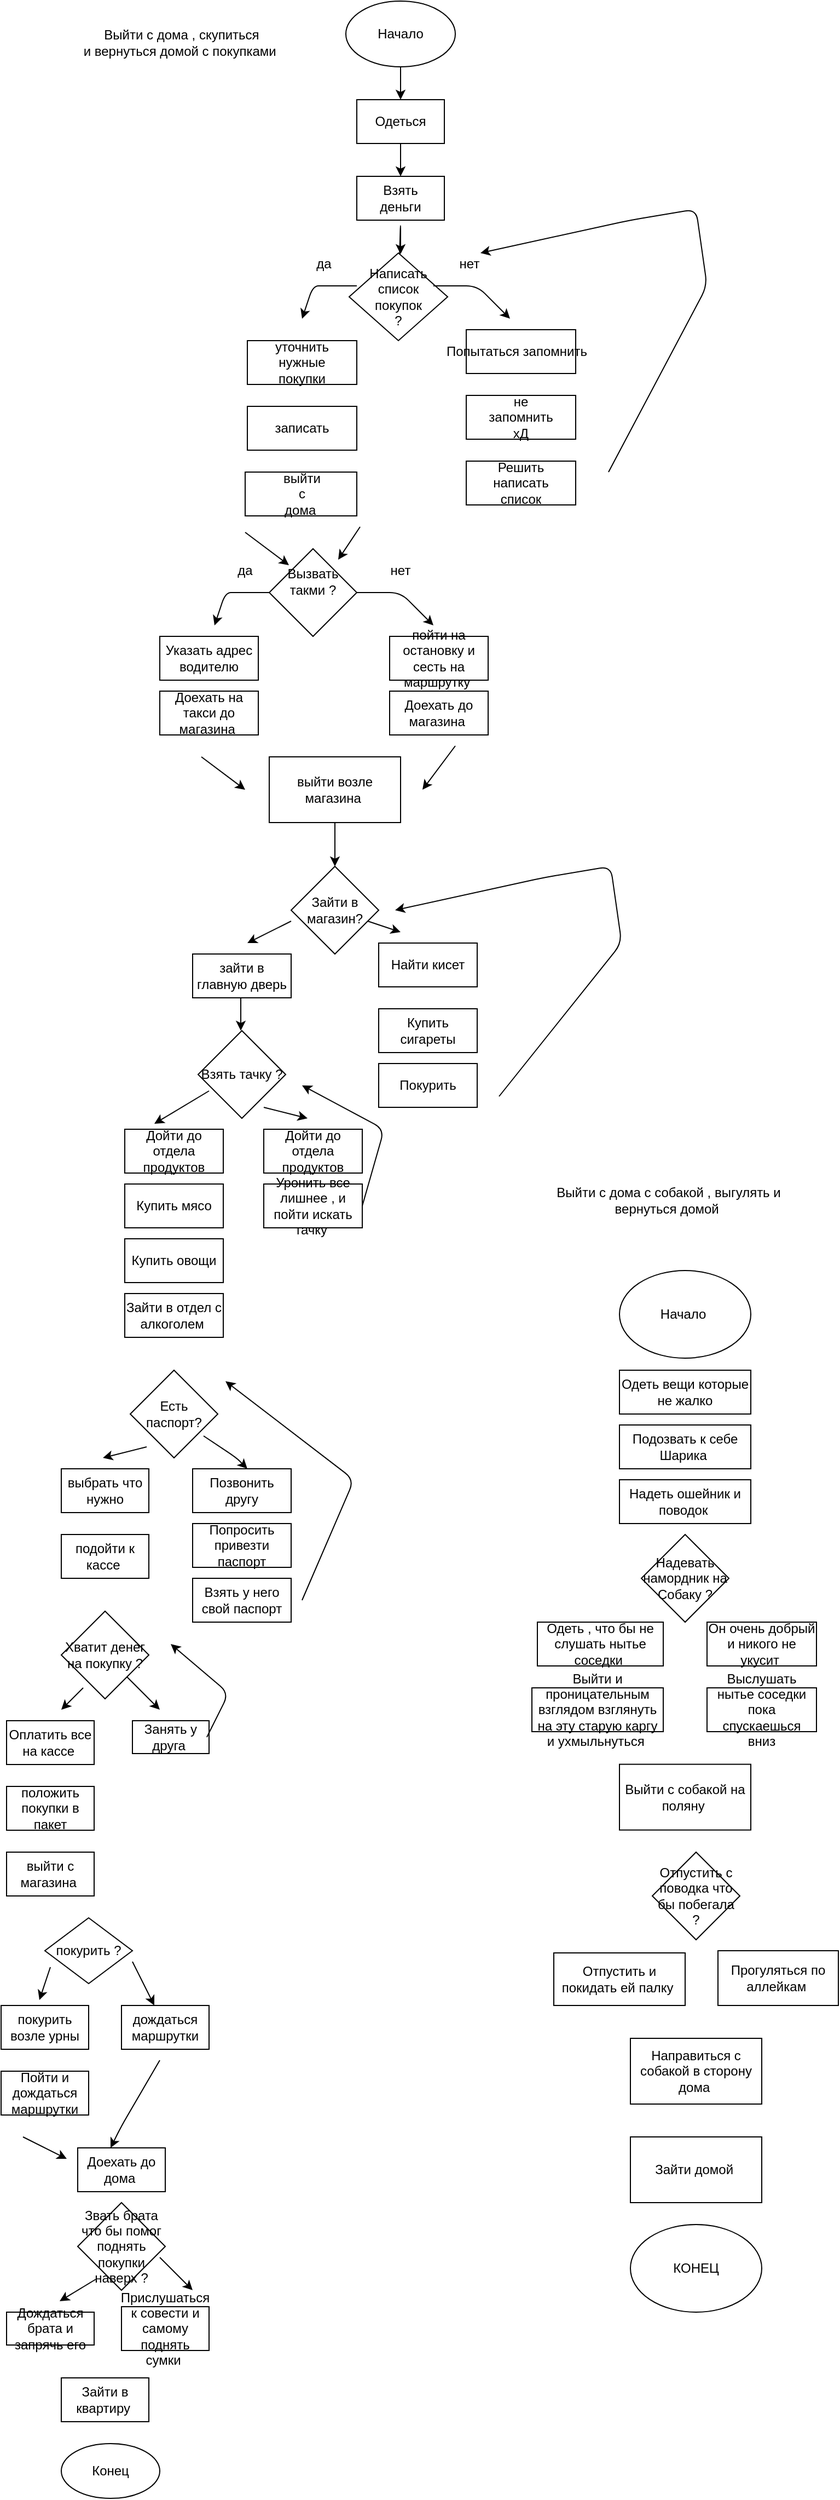 <mxfile version="11.2.5" type="google" pages="1"><diagram id="AWV1VASOKq-b2EnKYfPN" name="Page-1"><mxGraphModel dx="1038" dy="550" grid="1" gridSize="10" guides="1" tooltips="1" connect="1" arrows="1" fold="1" page="1" pageScale="1" pageWidth="827" pageHeight="1169" math="0" shadow="0"><root><mxCell id="0"/><mxCell id="1" parent="0"/><mxCell id="KaWa3QV-kQAI-CcQZl_l-1" value="" style="ellipse;whiteSpace=wrap;html=1;" vertex="1" parent="1"><mxGeometry x="320" y="10" width="100" height="60" as="geometry"/></mxCell><mxCell id="KaWa3QV-kQAI-CcQZl_l-3" value="Начало" style="text;html=1;strokeColor=none;fillColor=none;align=center;verticalAlign=middle;whiteSpace=wrap;rounded=0;" vertex="1" parent="1"><mxGeometry x="350" y="25" width="40" height="30" as="geometry"/></mxCell><mxCell id="KaWa3QV-kQAI-CcQZl_l-4" value="" style="endArrow=classic;html=1;exitX=0.5;exitY=1;exitDx=0;exitDy=0;" edge="1" parent="1" source="KaWa3QV-kQAI-CcQZl_l-1"><mxGeometry width="50" height="50" relative="1" as="geometry"><mxPoint x="320" y="140" as="sourcePoint"/><mxPoint x="370" y="100" as="targetPoint"/></mxGeometry></mxCell><mxCell id="KaWa3QV-kQAI-CcQZl_l-5" value="" style="rounded=0;whiteSpace=wrap;html=1;" vertex="1" parent="1"><mxGeometry x="330" y="100" width="80" height="40" as="geometry"/></mxCell><mxCell id="KaWa3QV-kQAI-CcQZl_l-6" value="Одеться" style="text;html=1;strokeColor=none;fillColor=none;align=center;verticalAlign=middle;whiteSpace=wrap;rounded=0;" vertex="1" parent="1"><mxGeometry x="350" y="110" width="40" height="20" as="geometry"/></mxCell><mxCell id="KaWa3QV-kQAI-CcQZl_l-7" value="" style="endArrow=classic;html=1;exitX=0.5;exitY=1;exitDx=0;exitDy=0;" edge="1" parent="1" source="KaWa3QV-kQAI-CcQZl_l-5"><mxGeometry width="50" height="50" relative="1" as="geometry"><mxPoint x="320" y="210" as="sourcePoint"/><mxPoint x="370" y="170" as="targetPoint"/></mxGeometry></mxCell><mxCell id="KaWa3QV-kQAI-CcQZl_l-8" value="" style="rounded=0;whiteSpace=wrap;html=1;" vertex="1" parent="1"><mxGeometry x="330" y="170" width="80" height="40" as="geometry"/></mxCell><mxCell id="KaWa3QV-kQAI-CcQZl_l-9" value="Взять деньги" style="text;html=1;strokeColor=none;fillColor=none;align=center;verticalAlign=middle;whiteSpace=wrap;rounded=0;" vertex="1" parent="1"><mxGeometry x="350" y="180" width="40" height="20" as="geometry"/></mxCell><mxCell id="KaWa3QV-kQAI-CcQZl_l-10" value="" style="rhombus;whiteSpace=wrap;html=1;" vertex="1" parent="1"><mxGeometry x="323" y="240" width="90" height="80" as="geometry"/></mxCell><mxCell id="KaWa3QV-kQAI-CcQZl_l-11" value="" style="endArrow=classic;html=1;" edge="1" parent="1" source="KaWa3QV-kQAI-CcQZl_l-10"><mxGeometry width="50" height="50" relative="1" as="geometry"><mxPoint x="320" y="390" as="sourcePoint"/><mxPoint x="370" y="241" as="targetPoint"/><Array as="points"><mxPoint x="370" y="210"/></Array></mxGeometry></mxCell><mxCell id="KaWa3QV-kQAI-CcQZl_l-12" value="Написать список покупок ?" style="text;html=1;strokeColor=none;fillColor=none;align=center;verticalAlign=middle;whiteSpace=wrap;rounded=0;" vertex="1" parent="1"><mxGeometry x="348" y="270" width="40" height="20" as="geometry"/></mxCell><mxCell id="KaWa3QV-kQAI-CcQZl_l-13" value="" style="endArrow=classic;html=1;" edge="1" parent="1"><mxGeometry width="50" height="50" relative="1" as="geometry"><mxPoint x="330" y="270" as="sourcePoint"/><mxPoint x="280" y="300" as="targetPoint"/><Array as="points"><mxPoint x="310" y="270"/><mxPoint x="290" y="270"/></Array></mxGeometry></mxCell><mxCell id="KaWa3QV-kQAI-CcQZl_l-15" value="" style="endArrow=classic;html=1;" edge="1" parent="1"><mxGeometry width="50" height="50" relative="1" as="geometry"><mxPoint x="400" y="270" as="sourcePoint"/><mxPoint x="470" y="300" as="targetPoint"/><Array as="points"><mxPoint x="440" y="270"/></Array></mxGeometry></mxCell><mxCell id="KaWa3QV-kQAI-CcQZl_l-16" value="да" style="text;html=1;strokeColor=none;fillColor=none;align=center;verticalAlign=middle;whiteSpace=wrap;rounded=0;" vertex="1" parent="1"><mxGeometry x="280" y="240" width="40" height="20" as="geometry"/></mxCell><mxCell id="KaWa3QV-kQAI-CcQZl_l-17" value="нет" style="text;html=1;strokeColor=none;fillColor=none;align=center;verticalAlign=middle;whiteSpace=wrap;rounded=0;" vertex="1" parent="1"><mxGeometry x="413" y="240" width="40" height="20" as="geometry"/></mxCell><mxCell id="KaWa3QV-kQAI-CcQZl_l-18" value="" style="rounded=0;whiteSpace=wrap;html=1;" vertex="1" parent="1"><mxGeometry x="430" y="310" width="100" height="40" as="geometry"/></mxCell><mxCell id="KaWa3QV-kQAI-CcQZl_l-19" value="" style="rounded=0;whiteSpace=wrap;html=1;" vertex="1" parent="1"><mxGeometry x="430" y="370" width="100" height="40" as="geometry"/></mxCell><mxCell id="KaWa3QV-kQAI-CcQZl_l-20" value="" style="rounded=0;whiteSpace=wrap;html=1;" vertex="1" parent="1"><mxGeometry x="430" y="430" width="100" height="40" as="geometry"/></mxCell><mxCell id="KaWa3QV-kQAI-CcQZl_l-21" value="" style="endArrow=classic;html=1;entryX=0.75;entryY=0;entryDx=0;entryDy=0;" edge="1" parent="1" target="KaWa3QV-kQAI-CcQZl_l-17"><mxGeometry width="50" height="50" relative="1" as="geometry"><mxPoint x="560" y="440" as="sourcePoint"/><mxPoint x="590" y="215" as="targetPoint"/><Array as="points"><mxPoint x="650" y="270"/><mxPoint x="640" y="200"/><mxPoint x="580" y="210"/></Array></mxGeometry></mxCell><mxCell id="KaWa3QV-kQAI-CcQZl_l-22" value="Попытаться запомнить&amp;nbsp;" style="text;html=1;resizable=0;points=[];autosize=1;align=left;verticalAlign=top;spacingTop=-4;" vertex="1" parent="1"><mxGeometry x="410" y="320" width="150" height="20" as="geometry"/></mxCell><mxCell id="KaWa3QV-kQAI-CcQZl_l-23" value="" style="rounded=0;whiteSpace=wrap;html=1;" vertex="1" parent="1"><mxGeometry x="230" y="320" width="100" height="40" as="geometry"/></mxCell><mxCell id="KaWa3QV-kQAI-CcQZl_l-24" value="" style="text;html=1;strokeColor=#000000;fillColor=#ffffff;align=center;verticalAlign=middle;whiteSpace=wrap;rounded=0;fontFamily=Helvetica;fontSize=12;fontColor=#000000;" vertex="1" parent="1"><mxGeometry x="230" y="380" width="100" height="40" as="geometry"/></mxCell><mxCell id="KaWa3QV-kQAI-CcQZl_l-25" value="" style="rounded=0;whiteSpace=wrap;html=1;" vertex="1" parent="1"><mxGeometry x="228" y="440" width="102" height="40" as="geometry"/></mxCell><mxCell id="KaWa3QV-kQAI-CcQZl_l-27" value="не запомнить хД" style="text;html=1;strokeColor=none;fillColor=none;align=center;verticalAlign=middle;whiteSpace=wrap;rounded=0;" vertex="1" parent="1"><mxGeometry x="460" y="380" width="40" height="20" as="geometry"/></mxCell><mxCell id="KaWa3QV-kQAI-CcQZl_l-28" value="Решить написать список" style="text;html=1;strokeColor=none;fillColor=none;align=center;verticalAlign=middle;whiteSpace=wrap;rounded=0;" vertex="1" parent="1"><mxGeometry x="460" y="440" width="40" height="20" as="geometry"/></mxCell><mxCell id="KaWa3QV-kQAI-CcQZl_l-29" value="уточнить нужные покупки" style="text;html=1;strokeColor=none;fillColor=none;align=center;verticalAlign=middle;whiteSpace=wrap;rounded=0;" vertex="1" parent="1"><mxGeometry x="260" y="330" width="40" height="20" as="geometry"/></mxCell><mxCell id="KaWa3QV-kQAI-CcQZl_l-30" value="записать" style="text;html=1;strokeColor=none;fillColor=none;align=center;verticalAlign=middle;whiteSpace=wrap;rounded=0;" vertex="1" parent="1"><mxGeometry x="260" y="390" width="40" height="20" as="geometry"/></mxCell><mxCell id="KaWa3QV-kQAI-CcQZl_l-31" value="выйти с дома&amp;nbsp;" style="text;html=1;strokeColor=none;fillColor=none;align=center;verticalAlign=middle;whiteSpace=wrap;rounded=0;" vertex="1" parent="1"><mxGeometry x="260" y="450" width="40" height="20" as="geometry"/></mxCell><mxCell id="KaWa3QV-kQAI-CcQZl_l-32" value="" style="rhombus;whiteSpace=wrap;html=1;" vertex="1" parent="1"><mxGeometry x="250" y="510" width="80" height="80" as="geometry"/></mxCell><mxCell id="KaWa3QV-kQAI-CcQZl_l-33" value="Вызвать такми ?" style="text;html=1;strokeColor=none;fillColor=none;align=center;verticalAlign=middle;whiteSpace=wrap;rounded=0;" vertex="1" parent="1"><mxGeometry x="270" y="530" width="40" height="20" as="geometry"/></mxCell><mxCell id="KaWa3QV-kQAI-CcQZl_l-34" value="да" style="text;html=1;strokeColor=none;fillColor=none;align=center;verticalAlign=middle;whiteSpace=wrap;rounded=0;" vertex="1" parent="1"><mxGeometry x="208" y="520" width="40" height="20" as="geometry"/></mxCell><mxCell id="KaWa3QV-kQAI-CcQZl_l-36" value="" style="endArrow=classic;html=1;" edge="1" parent="1"><mxGeometry width="50" height="50" relative="1" as="geometry"><mxPoint x="250" y="550" as="sourcePoint"/><mxPoint x="200" y="580" as="targetPoint"/><Array as="points"><mxPoint x="230" y="550"/><mxPoint x="210" y="550"/></Array></mxGeometry></mxCell><mxCell id="KaWa3QV-kQAI-CcQZl_l-41" value="" style="endArrow=classic;html=1;" edge="1" parent="1"><mxGeometry width="50" height="50" relative="1" as="geometry"><mxPoint x="330" y="550" as="sourcePoint"/><mxPoint x="400" y="580" as="targetPoint"/><Array as="points"><mxPoint x="370" y="550"/></Array></mxGeometry></mxCell><mxCell id="KaWa3QV-kQAI-CcQZl_l-43" value="нет" style="text;html=1;strokeColor=none;fillColor=none;align=center;verticalAlign=middle;whiteSpace=wrap;rounded=0;" vertex="1" parent="1"><mxGeometry x="350" y="520" width="40" height="20" as="geometry"/></mxCell><mxCell id="KaWa3QV-kQAI-CcQZl_l-45" value="" style="rounded=0;whiteSpace=wrap;html=1;" vertex="1" parent="1"><mxGeometry x="360" y="590" width="90" height="40" as="geometry"/></mxCell><mxCell id="KaWa3QV-kQAI-CcQZl_l-46" value="Доехать до магазина&amp;nbsp;" style="rounded=0;whiteSpace=wrap;html=1;" vertex="1" parent="1"><mxGeometry x="360" y="640" width="90" height="40" as="geometry"/></mxCell><mxCell id="KaWa3QV-kQAI-CcQZl_l-47" value="Указать адрес водителю" style="rounded=0;whiteSpace=wrap;html=1;" vertex="1" parent="1"><mxGeometry x="150" y="590" width="90" height="40" as="geometry"/></mxCell><mxCell id="KaWa3QV-kQAI-CcQZl_l-48" value="Доехать на такси до магазина&amp;nbsp;" style="rounded=0;whiteSpace=wrap;html=1;" vertex="1" parent="1"><mxGeometry x="150" y="640" width="90" height="40" as="geometry"/></mxCell><mxCell id="KaWa3QV-kQAI-CcQZl_l-49" value="пойти на остановку и сесть на маршрутку&amp;nbsp;" style="text;html=1;strokeColor=none;fillColor=none;align=center;verticalAlign=middle;whiteSpace=wrap;rounded=0;" vertex="1" parent="1"><mxGeometry x="365" y="600" width="80" height="20" as="geometry"/></mxCell><mxCell id="KaWa3QV-kQAI-CcQZl_l-51" value="выйти возле магазина&amp;nbsp;" style="rounded=0;whiteSpace=wrap;html=1;" vertex="1" parent="1"><mxGeometry x="250" y="700" width="120" height="60" as="geometry"/></mxCell><mxCell id="KaWa3QV-kQAI-CcQZl_l-52" value="" style="endArrow=classic;html=1;" edge="1" parent="1"><mxGeometry width="50" height="50" relative="1" as="geometry"><mxPoint x="188" y="700" as="sourcePoint"/><mxPoint x="228" y="730" as="targetPoint"/></mxGeometry></mxCell><mxCell id="KaWa3QV-kQAI-CcQZl_l-53" value="" style="endArrow=classic;html=1;" edge="1" parent="1"><mxGeometry width="50" height="50" relative="1" as="geometry"><mxPoint x="420" y="690" as="sourcePoint"/><mxPoint x="390" y="730" as="targetPoint"/></mxGeometry></mxCell><mxCell id="KaWa3QV-kQAI-CcQZl_l-54" value="" style="endArrow=classic;html=1;" edge="1" parent="1"><mxGeometry width="50" height="50" relative="1" as="geometry"><mxPoint x="228" y="495" as="sourcePoint"/><mxPoint x="268" y="525" as="targetPoint"/></mxGeometry></mxCell><mxCell id="KaWa3QV-kQAI-CcQZl_l-55" value="" style="endArrow=classic;html=1;" edge="1" parent="1"><mxGeometry width="50" height="50" relative="1" as="geometry"><mxPoint x="333" y="490" as="sourcePoint"/><mxPoint x="313" y="520" as="targetPoint"/></mxGeometry></mxCell><mxCell id="KaWa3QV-kQAI-CcQZl_l-56" value="Зайти в магазин?" style="rhombus;whiteSpace=wrap;html=1;" vertex="1" parent="1"><mxGeometry x="270" y="800" width="80" height="80" as="geometry"/></mxCell><mxCell id="KaWa3QV-kQAI-CcQZl_l-57" value="" style="endArrow=classic;html=1;" edge="1" parent="1"><mxGeometry width="50" height="50" relative="1" as="geometry"><mxPoint x="310" y="760" as="sourcePoint"/><mxPoint x="310" y="800" as="targetPoint"/></mxGeometry></mxCell><mxCell id="KaWa3QV-kQAI-CcQZl_l-58" value="Найти кисет" style="rounded=0;whiteSpace=wrap;html=1;" vertex="1" parent="1"><mxGeometry x="350" y="870" width="90" height="40" as="geometry"/></mxCell><mxCell id="KaWa3QV-kQAI-CcQZl_l-59" value="Купить сигареты" style="rounded=0;whiteSpace=wrap;html=1;" vertex="1" parent="1"><mxGeometry x="350" y="930" width="90" height="40" as="geometry"/></mxCell><mxCell id="KaWa3QV-kQAI-CcQZl_l-60" value="Покурить" style="rounded=0;whiteSpace=wrap;html=1;" vertex="1" parent="1"><mxGeometry x="350" y="980" width="90" height="40" as="geometry"/></mxCell><mxCell id="KaWa3QV-kQAI-CcQZl_l-61" value="" style="endArrow=classic;html=1;entryX=0.75;entryY=0;entryDx=0;entryDy=0;" edge="1" parent="1"><mxGeometry width="50" height="50" relative="1" as="geometry"><mxPoint x="460" y="1010" as="sourcePoint"/><mxPoint x="365" y="840" as="targetPoint"/><Array as="points"><mxPoint x="572" y="870"/><mxPoint x="562" y="800"/><mxPoint x="502" y="810"/></Array></mxGeometry></mxCell><mxCell id="KaWa3QV-kQAI-CcQZl_l-62" value="зайти в главную дверь" style="rounded=0;whiteSpace=wrap;html=1;" vertex="1" parent="1"><mxGeometry x="180" y="880" width="90" height="40" as="geometry"/></mxCell><mxCell id="KaWa3QV-kQAI-CcQZl_l-63" value="Взять тачку ?" style="rhombus;whiteSpace=wrap;html=1;" vertex="1" parent="1"><mxGeometry x="185" y="950" width="80" height="80" as="geometry"/></mxCell><mxCell id="KaWa3QV-kQAI-CcQZl_l-64" value="" style="endArrow=classic;html=1;" edge="1" parent="1"><mxGeometry width="50" height="50" relative="1" as="geometry"><mxPoint x="270" y="850" as="sourcePoint"/><mxPoint x="230" y="870" as="targetPoint"/><Array as="points"><mxPoint x="250" y="860"/></Array></mxGeometry></mxCell><mxCell id="KaWa3QV-kQAI-CcQZl_l-65" value="" style="endArrow=classic;html=1;" edge="1" parent="1"><mxGeometry width="50" height="50" relative="1" as="geometry"><mxPoint x="224" y="920" as="sourcePoint"/><mxPoint x="224" y="950" as="targetPoint"/></mxGeometry></mxCell><mxCell id="KaWa3QV-kQAI-CcQZl_l-67" value="Дойти до отдела продуктов" style="rounded=0;whiteSpace=wrap;html=1;" vertex="1" parent="1"><mxGeometry x="118" y="1040" width="90" height="40" as="geometry"/></mxCell><mxCell id="KaWa3QV-kQAI-CcQZl_l-68" value="Уронить все лишнее , и пойти искать тачку&amp;nbsp;" style="rounded=0;whiteSpace=wrap;html=1;" vertex="1" parent="1"><mxGeometry x="245" y="1090" width="90" height="40" as="geometry"/></mxCell><mxCell id="KaWa3QV-kQAI-CcQZl_l-69" value="Дойти до отдела продуктов" style="rounded=0;whiteSpace=wrap;html=1;" vertex="1" parent="1"><mxGeometry x="245" y="1040" width="90" height="40" as="geometry"/></mxCell><mxCell id="KaWa3QV-kQAI-CcQZl_l-70" value="Зайти в отдел с алкоголем&amp;nbsp;" style="rounded=0;whiteSpace=wrap;html=1;" vertex="1" parent="1"><mxGeometry x="118" y="1190" width="90" height="40" as="geometry"/></mxCell><mxCell id="KaWa3QV-kQAI-CcQZl_l-71" value="Купить овощи" style="rounded=0;whiteSpace=wrap;html=1;" vertex="1" parent="1"><mxGeometry x="118" y="1140" width="90" height="40" as="geometry"/></mxCell><mxCell id="KaWa3QV-kQAI-CcQZl_l-72" value="Купить мясо" style="rounded=0;whiteSpace=wrap;html=1;" vertex="1" parent="1"><mxGeometry x="118" y="1090" width="90" height="40" as="geometry"/></mxCell><mxCell id="KaWa3QV-kQAI-CcQZl_l-73" value="" style="endArrow=classic;html=1;" edge="1" parent="1"><mxGeometry width="50" height="50" relative="1" as="geometry"><mxPoint x="340" y="850" as="sourcePoint"/><mxPoint x="370" y="860" as="targetPoint"/></mxGeometry></mxCell><mxCell id="KaWa3QV-kQAI-CcQZl_l-74" value="" style="endArrow=classic;html=1;" edge="1" parent="1"><mxGeometry width="50" height="50" relative="1" as="geometry"><mxPoint x="335" y="1110" as="sourcePoint"/><mxPoint x="280" y="1000" as="targetPoint"/><Array as="points"><mxPoint x="355" y="1040"/></Array></mxGeometry></mxCell><mxCell id="KaWa3QV-kQAI-CcQZl_l-75" value="Есть паспорт?" style="rhombus;whiteSpace=wrap;html=1;" vertex="1" parent="1"><mxGeometry x="123" y="1260" width="80" height="80" as="geometry"/></mxCell><mxCell id="KaWa3QV-kQAI-CcQZl_l-76" value="" style="endArrow=classic;html=1;" edge="1" parent="1"><mxGeometry width="50" height="50" relative="1" as="geometry"><mxPoint x="195" y="1005" as="sourcePoint"/><mxPoint x="145" y="1035" as="targetPoint"/></mxGeometry></mxCell><mxCell id="KaWa3QV-kQAI-CcQZl_l-78" value="" style="endArrow=classic;html=1;" edge="1" parent="1"><mxGeometry width="50" height="50" relative="1" as="geometry"><mxPoint x="245" y="1020" as="sourcePoint"/><mxPoint x="285" y="1030" as="targetPoint"/></mxGeometry></mxCell><mxCell id="KaWa3QV-kQAI-CcQZl_l-79" value="Позвонить другу" style="rounded=0;whiteSpace=wrap;html=1;" vertex="1" parent="1"><mxGeometry x="180" y="1350" width="90" height="40" as="geometry"/></mxCell><mxCell id="KaWa3QV-kQAI-CcQZl_l-80" value="Попросить привезти паспорт" style="rounded=0;whiteSpace=wrap;html=1;" vertex="1" parent="1"><mxGeometry x="180" y="1400" width="90" height="40" as="geometry"/></mxCell><mxCell id="KaWa3QV-kQAI-CcQZl_l-81" value="Взять у него свой паспорт" style="rounded=0;whiteSpace=wrap;html=1;" vertex="1" parent="1"><mxGeometry x="180" y="1450" width="90" height="40" as="geometry"/></mxCell><mxCell id="KaWa3QV-kQAI-CcQZl_l-82" value="" style="endArrow=classic;html=1;" edge="1" parent="1"><mxGeometry width="50" height="50" relative="1" as="geometry"><mxPoint x="280" y="1470" as="sourcePoint"/><mxPoint x="210" y="1270" as="targetPoint"/><Array as="points"><mxPoint x="327.5" y="1360"/></Array></mxGeometry></mxCell><mxCell id="KaWa3QV-kQAI-CcQZl_l-85" value="выбрать что нужно" style="rounded=0;whiteSpace=wrap;html=1;" vertex="1" parent="1"><mxGeometry x="60" y="1350" width="80" height="40" as="geometry"/></mxCell><mxCell id="KaWa3QV-kQAI-CcQZl_l-86" value="подойти к кассе&amp;nbsp;" style="rounded=0;whiteSpace=wrap;html=1;" vertex="1" parent="1"><mxGeometry x="60" y="1410" width="80" height="40" as="geometry"/></mxCell><mxCell id="KaWa3QV-kQAI-CcQZl_l-87" value="Хватит денег на покупку ?" style="rhombus;whiteSpace=wrap;html=1;" vertex="1" parent="1"><mxGeometry x="60" y="1480" width="80" height="80" as="geometry"/></mxCell><mxCell id="KaWa3QV-kQAI-CcQZl_l-88" value="" style="endArrow=classic;html=1;" edge="1" parent="1"><mxGeometry width="50" height="50" relative="1" as="geometry"><mxPoint x="120" y="1540" as="sourcePoint"/><mxPoint x="150" y="1570" as="targetPoint"/></mxGeometry></mxCell><mxCell id="KaWa3QV-kQAI-CcQZl_l-89" value="" style="endArrow=classic;html=1;" edge="1" parent="1"><mxGeometry width="50" height="50" relative="1" as="geometry"><mxPoint x="80" y="1550" as="sourcePoint"/><mxPoint x="60" y="1570" as="targetPoint"/></mxGeometry></mxCell><mxCell id="KaWa3QV-kQAI-CcQZl_l-90" value="Занять у друга&amp;nbsp;" style="rounded=0;whiteSpace=wrap;html=1;" vertex="1" parent="1"><mxGeometry x="125" y="1580" width="70" height="30" as="geometry"/></mxCell><mxCell id="KaWa3QV-kQAI-CcQZl_l-91" value="" style="endArrow=classic;html=1;" edge="1" parent="1"><mxGeometry width="50" height="50" relative="1" as="geometry"><mxPoint x="193" y="1595" as="sourcePoint"/><mxPoint x="160" y="1510" as="targetPoint"/><Array as="points"><mxPoint x="213" y="1555"/></Array></mxGeometry></mxCell><mxCell id="KaWa3QV-kQAI-CcQZl_l-92" value="Оплатить все на кассе&amp;nbsp;" style="rounded=0;whiteSpace=wrap;html=1;" vertex="1" parent="1"><mxGeometry x="10" y="1580" width="80" height="40" as="geometry"/></mxCell><mxCell id="KaWa3QV-kQAI-CcQZl_l-93" value="" style="endArrow=classic;html=1;" edge="1" parent="1"><mxGeometry width="50" height="50" relative="1" as="geometry"><mxPoint x="138" y="1330" as="sourcePoint"/><mxPoint x="98" y="1340" as="targetPoint"/></mxGeometry></mxCell><mxCell id="KaWa3QV-kQAI-CcQZl_l-94" value="" style="endArrow=classic;html=1;" edge="1" parent="1"><mxGeometry width="50" height="50" relative="1" as="geometry"><mxPoint x="190" y="1320" as="sourcePoint"/><mxPoint x="230" y="1350" as="targetPoint"/><Array as="points"><mxPoint x="220" y="1340"/></Array></mxGeometry></mxCell><mxCell id="KaWa3QV-kQAI-CcQZl_l-95" value="положить покупки в пакет" style="rounded=0;whiteSpace=wrap;html=1;" vertex="1" parent="1"><mxGeometry x="10" y="1640" width="80" height="40" as="geometry"/></mxCell><mxCell id="KaWa3QV-kQAI-CcQZl_l-96" value="выйти с магазина&amp;nbsp;" style="rounded=0;whiteSpace=wrap;html=1;" vertex="1" parent="1"><mxGeometry x="10" y="1700" width="80" height="40" as="geometry"/></mxCell><mxCell id="KaWa3QV-kQAI-CcQZl_l-97" value="покурить ?" style="rhombus;whiteSpace=wrap;html=1;" vertex="1" parent="1"><mxGeometry x="45" y="1760" width="80" height="60" as="geometry"/></mxCell><mxCell id="KaWa3QV-kQAI-CcQZl_l-98" value="дождаться маршрутки" style="rounded=0;whiteSpace=wrap;html=1;" vertex="1" parent="1"><mxGeometry x="115" y="1840" width="80" height="40" as="geometry"/></mxCell><mxCell id="KaWa3QV-kQAI-CcQZl_l-99" value="Пойти и дождаться маршрутки" style="rounded=0;whiteSpace=wrap;html=1;" vertex="1" parent="1"><mxGeometry x="5" y="1900" width="80" height="40" as="geometry"/></mxCell><mxCell id="KaWa3QV-kQAI-CcQZl_l-100" value="покурить возле урны" style="rounded=0;whiteSpace=wrap;html=1;" vertex="1" parent="1"><mxGeometry x="5" y="1840" width="80" height="40" as="geometry"/></mxCell><mxCell id="KaWa3QV-kQAI-CcQZl_l-101" value="Доехать до дома&amp;nbsp;" style="rounded=0;whiteSpace=wrap;html=1;" vertex="1" parent="1"><mxGeometry x="75" y="1970" width="80" height="40" as="geometry"/></mxCell><mxCell id="KaWa3QV-kQAI-CcQZl_l-102" value="" style="endArrow=classic;html=1;" edge="1" parent="1"><mxGeometry width="50" height="50" relative="1" as="geometry"><mxPoint x="50" y="1805" as="sourcePoint"/><mxPoint x="40" y="1835" as="targetPoint"/></mxGeometry></mxCell><mxCell id="KaWa3QV-kQAI-CcQZl_l-103" value="" style="endArrow=classic;html=1;" edge="1" parent="1"><mxGeometry width="50" height="50" relative="1" as="geometry"><mxPoint x="125" y="1800" as="sourcePoint"/><mxPoint x="145" y="1840" as="targetPoint"/><Array as="points"><mxPoint x="135" y="1820"/></Array></mxGeometry></mxCell><mxCell id="KaWa3QV-kQAI-CcQZl_l-104" value="" style="endArrow=classic;html=1;" edge="1" parent="1"><mxGeometry width="50" height="50" relative="1" as="geometry"><mxPoint x="150" y="1890" as="sourcePoint"/><mxPoint x="105" y="1970" as="targetPoint"/><Array as="points"><mxPoint x="115" y="1950"/></Array></mxGeometry></mxCell><mxCell id="KaWa3QV-kQAI-CcQZl_l-105" value="" style="endArrow=classic;html=1;" edge="1" parent="1"><mxGeometry width="50" height="50" relative="1" as="geometry"><mxPoint x="25" y="1960" as="sourcePoint"/><mxPoint x="65" y="1980" as="targetPoint"/></mxGeometry></mxCell><mxCell id="KaWa3QV-kQAI-CcQZl_l-110" value="Звать брата что бы помог поднять покупки наверх ?" style="rhombus;whiteSpace=wrap;html=1;" vertex="1" parent="1"><mxGeometry x="75" y="2020" width="80" height="80" as="geometry"/></mxCell><mxCell id="KaWa3QV-kQAI-CcQZl_l-111" value="Дождаться брата и запрячь его" style="rounded=0;whiteSpace=wrap;html=1;" vertex="1" parent="1"><mxGeometry x="10" y="2120" width="80" height="30" as="geometry"/></mxCell><mxCell id="KaWa3QV-kQAI-CcQZl_l-112" value="Прислушаться к совести и самому поднять сумки&amp;nbsp;" style="rounded=0;whiteSpace=wrap;html=1;" vertex="1" parent="1"><mxGeometry x="115" y="2115" width="80" height="40" as="geometry"/></mxCell><mxCell id="KaWa3QV-kQAI-CcQZl_l-113" value="Зайти в квартиру&amp;nbsp;" style="rounded=0;whiteSpace=wrap;html=1;" vertex="1" parent="1"><mxGeometry x="60" y="2180" width="80" height="40" as="geometry"/></mxCell><mxCell id="KaWa3QV-kQAI-CcQZl_l-114" value="Конец" style="ellipse;whiteSpace=wrap;html=1;" vertex="1" parent="1"><mxGeometry x="60" y="2240" width="90" height="50" as="geometry"/></mxCell><mxCell id="KaWa3QV-kQAI-CcQZl_l-115" value="" style="endArrow=classic;html=1;" edge="1" parent="1"><mxGeometry width="50" height="50" relative="1" as="geometry"><mxPoint x="150" y="2070" as="sourcePoint"/><mxPoint x="180" y="2100" as="targetPoint"/></mxGeometry></mxCell><mxCell id="KaWa3QV-kQAI-CcQZl_l-116" value="" style="endArrow=classic;html=1;" edge="1" parent="1"><mxGeometry width="50" height="50" relative="1" as="geometry"><mxPoint x="91.5" y="2090" as="sourcePoint"/><mxPoint x="58.5" y="2110" as="targetPoint"/></mxGeometry></mxCell><mxCell id="KaWa3QV-kQAI-CcQZl_l-117" value="Выйти с дома , скупиться&lt;br&gt;&amp;nbsp;и вернуться домой с покупками&amp;nbsp;&amp;nbsp;" style="text;html=1;strokeColor=none;fillColor=none;align=center;verticalAlign=middle;whiteSpace=wrap;rounded=0;" vertex="1" parent="1"><mxGeometry x="10" y="15" width="320" height="65" as="geometry"/></mxCell><mxCell id="KaWa3QV-kQAI-CcQZl_l-119" value="Начало&amp;nbsp;" style="ellipse;whiteSpace=wrap;html=1;" vertex="1" parent="1"><mxGeometry x="570" y="1169" width="120" height="80" as="geometry"/></mxCell><mxCell id="KaWa3QV-kQAI-CcQZl_l-120" value="Выйти с дома с собакой , выгулять и вернуться домой&amp;nbsp;" style="text;html=1;strokeColor=none;fillColor=none;align=center;verticalAlign=middle;whiteSpace=wrap;rounded=0;" vertex="1" parent="1"><mxGeometry x="510" y="1080" width="210" height="50" as="geometry"/></mxCell><mxCell id="KaWa3QV-kQAI-CcQZl_l-121" value="Одеть вещи которые не жалко" style="rounded=0;whiteSpace=wrap;html=1;" vertex="1" parent="1"><mxGeometry x="570" y="1260" width="120" height="40" as="geometry"/></mxCell><mxCell id="KaWa3QV-kQAI-CcQZl_l-122" value="Подозвать к себе Шарика&amp;nbsp;" style="rounded=0;whiteSpace=wrap;html=1;" vertex="1" parent="1"><mxGeometry x="570" y="1310" width="120" height="40" as="geometry"/></mxCell><mxCell id="KaWa3QV-kQAI-CcQZl_l-123" value="Надевать намордник на Собаку ?" style="rhombus;whiteSpace=wrap;html=1;" vertex="1" parent="1"><mxGeometry x="590" y="1410" width="80" height="80" as="geometry"/></mxCell><mxCell id="KaWa3QV-kQAI-CcQZl_l-124" value="Надеть ошейник и поводок&amp;nbsp;" style="rounded=0;whiteSpace=wrap;html=1;" vertex="1" parent="1"><mxGeometry x="570" y="1360" width="120" height="40" as="geometry"/></mxCell><mxCell id="KaWa3QV-kQAI-CcQZl_l-125" value="Он очень добрый и никого не укусит&amp;nbsp;" style="rounded=0;whiteSpace=wrap;html=1;" vertex="1" parent="1"><mxGeometry x="650" y="1490" width="100" height="40" as="geometry"/></mxCell><mxCell id="KaWa3QV-kQAI-CcQZl_l-126" value="Одеть , что бы не слушать нытье соседки&amp;nbsp;" style="rounded=0;whiteSpace=wrap;html=1;" vertex="1" parent="1"><mxGeometry x="495" y="1490" width="115" height="40" as="geometry"/></mxCell><mxCell id="KaWa3QV-kQAI-CcQZl_l-127" value="Выслушать нытье соседки пока спускаешься вниз" style="rounded=0;whiteSpace=wrap;html=1;" vertex="1" parent="1"><mxGeometry x="650" y="1550" width="100" height="40" as="geometry"/></mxCell><mxCell id="KaWa3QV-kQAI-CcQZl_l-128" value="Выйти и проницательным взглядом взглянуть на эту старую каргу и ухмыльнуться&amp;nbsp;" style="rounded=0;whiteSpace=wrap;html=1;" vertex="1" parent="1"><mxGeometry x="490" y="1550" width="120" height="40" as="geometry"/></mxCell><mxCell id="KaWa3QV-kQAI-CcQZl_l-129" value="Выйти с собакой на поляну&amp;nbsp;" style="rounded=0;whiteSpace=wrap;html=1;" vertex="1" parent="1"><mxGeometry x="570" y="1619.8" width="120" height="60" as="geometry"/></mxCell><mxCell id="KaWa3QV-kQAI-CcQZl_l-132" value="Отпустить с поводка что бы побегала ?" style="rhombus;whiteSpace=wrap;html=1;" vertex="1" parent="1"><mxGeometry x="600" y="1700" width="80" height="80" as="geometry"/></mxCell><mxCell id="KaWa3QV-kQAI-CcQZl_l-133" value="Прогуляться по аллейкам&amp;nbsp;" style="rounded=0;whiteSpace=wrap;html=1;" vertex="1" parent="1"><mxGeometry x="660" y="1790" width="110" height="50" as="geometry"/></mxCell><mxCell id="KaWa3QV-kQAI-CcQZl_l-134" value="Отпустить и покидать ей палку&amp;nbsp;" style="rounded=0;whiteSpace=wrap;html=1;" vertex="1" parent="1"><mxGeometry x="510" y="1792" width="120" height="48" as="geometry"/></mxCell><mxCell id="KaWa3QV-kQAI-CcQZl_l-135" value="Направиться с собакой в сторону дома&amp;nbsp;" style="rounded=0;whiteSpace=wrap;html=1;" vertex="1" parent="1"><mxGeometry x="580" y="1870" width="120" height="60" as="geometry"/></mxCell><mxCell id="KaWa3QV-kQAI-CcQZl_l-136" value="Зайти домой&amp;nbsp;" style="rounded=0;whiteSpace=wrap;html=1;" vertex="1" parent="1"><mxGeometry x="580" y="1960" width="120" height="60" as="geometry"/></mxCell><mxCell id="KaWa3QV-kQAI-CcQZl_l-137" value="КОНЕЦ" style="ellipse;whiteSpace=wrap;html=1;" vertex="1" parent="1"><mxGeometry x="580" y="2040" width="120" height="80" as="geometry"/></mxCell></root></mxGraphModel></diagram></mxfile>
